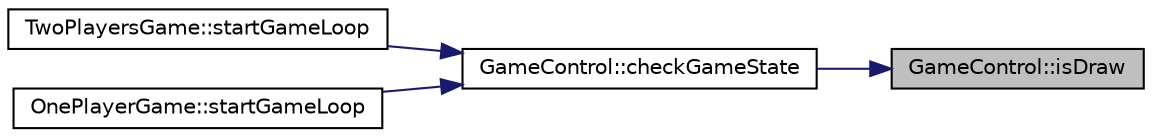 digraph "GameControl::isDraw"
{
 // LATEX_PDF_SIZE
  edge [fontname="Helvetica",fontsize="10",labelfontname="Helvetica",labelfontsize="10"];
  node [fontname="Helvetica",fontsize="10",shape=record];
  rankdir="RL";
  Node1 [label="GameControl::isDraw",height=0.2,width=0.4,color="black", fillcolor="grey75", style="filled", fontcolor="black",tooltip=" "];
  Node1 -> Node2 [dir="back",color="midnightblue",fontsize="10",style="solid",fontname="Helvetica"];
  Node2 [label="GameControl::checkGameState",height=0.2,width=0.4,color="black", fillcolor="white", style="filled",URL="$classGameControl.html#a159ae656cd8355720c43abd87be19ab4",tooltip=" "];
  Node2 -> Node3 [dir="back",color="midnightblue",fontsize="10",style="solid",fontname="Helvetica"];
  Node3 [label="TwoPlayersGame::startGameLoop",height=0.2,width=0.4,color="black", fillcolor="white", style="filled",URL="$classTwoPlayersGame.html#a52f93f0eb654ab038530011e3054bc43",tooltip=" "];
  Node2 -> Node4 [dir="back",color="midnightblue",fontsize="10",style="solid",fontname="Helvetica"];
  Node4 [label="OnePlayerGame::startGameLoop",height=0.2,width=0.4,color="black", fillcolor="white", style="filled",URL="$classOnePlayerGame.html#acf217ef5483cac94a5663dcb6daf77e5",tooltip=" "];
}
